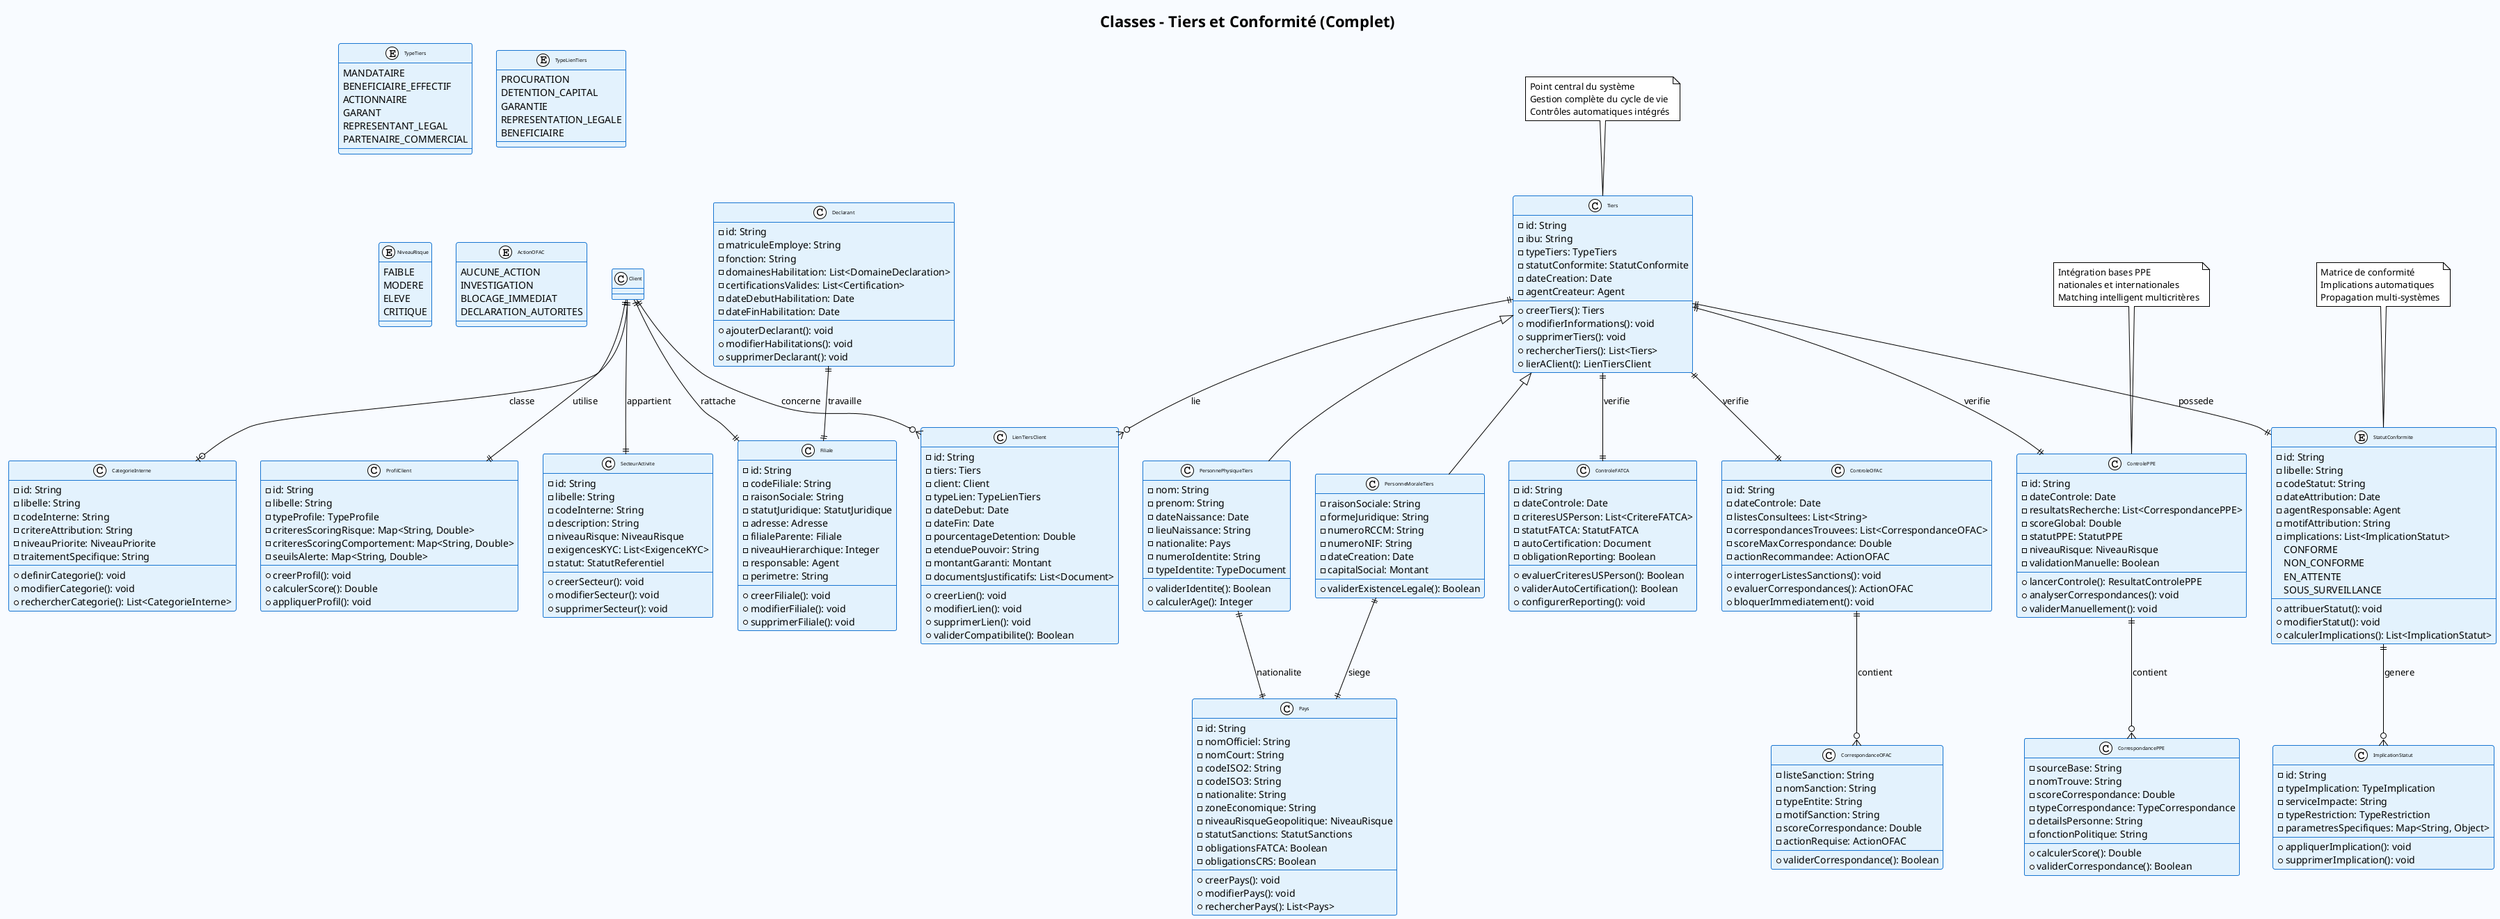 @startuml Classe_GestionTiersConformite
!theme plain
skinparam backgroundColor #F8FBFF
skinparam class {
    BackgroundColor #E3F2FD
    BorderColor #1976D2
    FontSize 7
}
skinparam note FontSize 6

title Classes - Tiers et Conformité (Complet)

' Classes principales Tiers
class Tiers {
    - id: String
    - ibu: String
    - typeTiers: TypeTiers
    - statutConformite: StatutConformite
    - dateCreation: Date
    - agentCreateur: Agent
    + creerTiers(): Tiers
    + modifierInformations(): void
    + supprimerTiers(): void
    + rechercherTiers(): List<Tiers>
    + lierAClient(): LienTiersClient
}

class PersonnePhysiqueTiers {
    - nom: String
    - prenom: String
    - dateNaissance: Date
    - lieuNaissance: String
    - nationalite: Pays
    - numeroIdentite: String
    - typeIdentite: TypeDocument
    + validerIdentite(): Boolean
    + calculerAge(): Integer
}

class PersonneMoraleTiers {
    - raisonSociale: String
    - formeJuridique: String
    - numeroRCCM: String
    - numeroNIF: String
    - dateCreation: Date
    - capitalSocial: Montant
    + validerExistenceLegale(): Boolean
}

' Classes de liaison
class LienTiersClient {
    - id: String
    - tiers: Tiers
    - client: Client
    - typeLien: TypeLienTiers
    - dateDebut: Date
    - dateFin: Date
    - pourcentageDetention: Double
    - etenduePouvoir: String
    - montantGaranti: Montant
    - documentsJustificatifs: List<Document>
    + creerLien(): void
    + modifierLien(): void
    + supprimerLien(): void
    + validerCompatibilite(): Boolean
}

' Classes de conformité
class ControlePPE {
    - id: String
    - dateControle: Date
    - resultatsRecherche: List<CorrespondancePPE>
    - scoreGlobal: Double
    - statutPPE: StatutPPE
    - niveauRisque: NiveauRisque
    - validationManuelle: Boolean
    + lancerControle(): ResultatControlePPE
    + analyserCorrespondances(): void
    + validerManuellement(): void
}

class CorrespondancePPE {
    - sourceBase: String
    - nomTrouve: String
    - scoreCorrespondance: Double
    - typeCorrespondance: TypeCorrespondance
    - detailsPersonne: String
    - fonctionPolitique: String
    + calculerScore(): Double
    + validerCorrespondance(): Boolean
}

class ControleFATCA {
    - id: String
    - dateControle: Date
    - criteresUSPerson: List<CritereFATCA>
    - statutFATCA: StatutFATCA
    - autoCertification: Document
    - obligationReporting: Boolean
    + evaluerCriteresUSPerson(): Boolean
    + validerAutoCertification(): Boolean
    + configurerReporting(): void
}

class ControleOFAC {
    - id: String
    - dateControle: Date
    - listesConsultees: List<String>
    - correspondancesTrouvees: List<CorrespondanceOFAC>
    - scoreMaxCorrespondance: Double
    - actionRecommandee: ActionOFAC
    + interrogerListesSanctions(): void
    + evaluerCorrespondances(): ActionOFAC
    + bloquerImmediatement(): void
}

class CorrespondanceOFAC {
    - listeSanction: String
    - nomSanction: String
    - typeEntite: String
    - motifSanction: String
    - scoreCorrespondance: Double
    - actionRequise: ActionOFAC
    + validerCorrespondance(): Boolean
}

' Classes de gestion des statuts
class StatutConformite {
    - id: String
    - libelle: String
    - codeStatut: String
    - dateAttribution: Date
    - agentResponsable: Agent
    - motifAttribution: String
    - implications: List<ImplicationStatut>
    + attribuerStatut(): void
    + modifierStatut(): void
    + calculerImplications(): List<ImplicationStatut>
}

class ImplicationStatut {
    - id: String
    - typeImplication: TypeImplication
    - serviceImpacte: String
    - typeRestriction: TypeRestriction
    - parametresSpecifiques: Map<String, Object>
    + appliquerImplication(): void
    + supprimerImplication(): void
}

' Classes référentiels
class SecteurActivite {
    - id: String
    - libelle: String
    - codeInterne: String
    - description: String
    - niveauRisque: NiveauRisque
    - exigencesKYC: List<ExigenceKYC>
    - statut: StatutReferentiel
    + creerSecteur(): void
    + modifierSecteur(): void
    + supprimerSecteur(): void
}

class CategorieInterne {
    - id: String
    - libelle: String
    - codeInterne: String
    - critereAttribution: String
    - niveauPriorite: NiveauPriorite
    - traitementSpecifique: String
    + definirCategorie(): void
    + modifierCategorie(): void
    + rechercherCategorie(): List<CategorieInterne>
}

class ProfilClient {
    - id: String
    - libelle: String
    - typeProfile: TypeProfile
    - criteresScoringRisque: Map<String, Double>
    - criteresScoringComportement: Map<String, Double>
    - seuilsAlerte: Map<String, Double>
    + creerProfil(): void
    + calculerScore(): Double
    + appliquerProfil(): void
}

class Pays {
    - id: String
    - nomOfficiel: String
    - nomCourt: String
    - codeISO2: String
    - codeISO3: String
    - nationalite: String
    - zoneEconomique: String
    - niveauRisqueGeopolitique: NiveauRisque
    - statutSanctions: StatutSanctions
    - obligationsFATCA: Boolean
    - obligationsCRS: Boolean
    + creerPays(): void
    + modifierPays(): void
    + rechercherPays(): List<Pays>
}

class Filiale {
    - id: String
    - codeFiliale: String
    - raisonSociale: String
    - statutJuridique: StatutJuridique
    - adresse: Adresse
    - filialeParente: Filiale
    - niveauHierarchique: Integer
    - responsable: Agent
    - perimetre: String
    + creerFiliale(): void
    + modifierFiliale(): void
    + supprimerFiliale(): void
}

class Declarant {
    - id: String
    - matriculeEmploye: String
    - fonction: String
    - domainesHabilitation: List<DomaineDeclaration>
    - certificationsValides: List<Certification>
    - dateDebutHabilitation: Date
    - dateFinHabilitation: Date
    + ajouterDeclarant(): void
    + modifierHabilitations(): void
    + supprimerDeclarant(): void
}

' Énumérations
enum TypeTiers {
    MANDATAIRE
    BENEFICIAIRE_EFFECTIF
    ACTIONNAIRE
    GARANT
    REPRESENTANT_LEGAL
    PARTENAIRE_COMMERCIAL
}

enum StatutConformite {
    CONFORME
    NON_CONFORME
    EN_ATTENTE
    SOUS_SURVEILLANCE
}

enum TypeLienTiers {
    PROCURATION
    DETENTION_CAPITAL
    GARANTIE
    REPRESENTATION_LEGALE
    BENEFICIAIRE
}

enum NiveauRisque {
    FAIBLE
    MODERE
    ELEVE
    CRITIQUE
}

enum ActionOFAC {
    AUCUNE_ACTION
    INVESTIGATION
    BLOCAGE_IMMEDIAT
    DECLARATION_AUTORITES
}

' Relations
Tiers <|-- PersonnePhysiqueTiers
Tiers <|-- PersonneMoraleTiers

Tiers ||--o{ LienTiersClient : lie
Client ||--o{ LienTiersClient : concerne

Tiers ||--|| ControlePPE : verifie
ControlePPE ||--o{ CorrespondancePPE : contient

Tiers ||--|| ControleFATCA : verifie
Tiers ||--|| ControleOFAC : verifie
ControleOFAC ||--o{ CorrespondanceOFAC : contient

Tiers ||--|| StatutConformite : possede
StatutConformite ||--o{ ImplicationStatut : genere

Client ||--|| SecteurActivite : appartient
Client ||--o| CategorieInterne : classe
Client ||--|| ProfilClient : utilise

PersonnePhysiqueTiers ||--|| Pays : nationalite
PersonneMoraleTiers ||--|| Pays : siege

Client ||--|| Filiale : rattache
Declarant ||--|| Filiale : travaille

note top of Tiers : Point central du système\nGestion complète du cycle de vie\nContrôles automatiques intégrés

note top of ControlePPE : Intégration bases PPE\nnationales et internationales\nMatching intelligent multicritères

note top of StatutConformite : Matrice de conformité\nImplications automatiques\nPropagation multi-systèmes

@enduml
